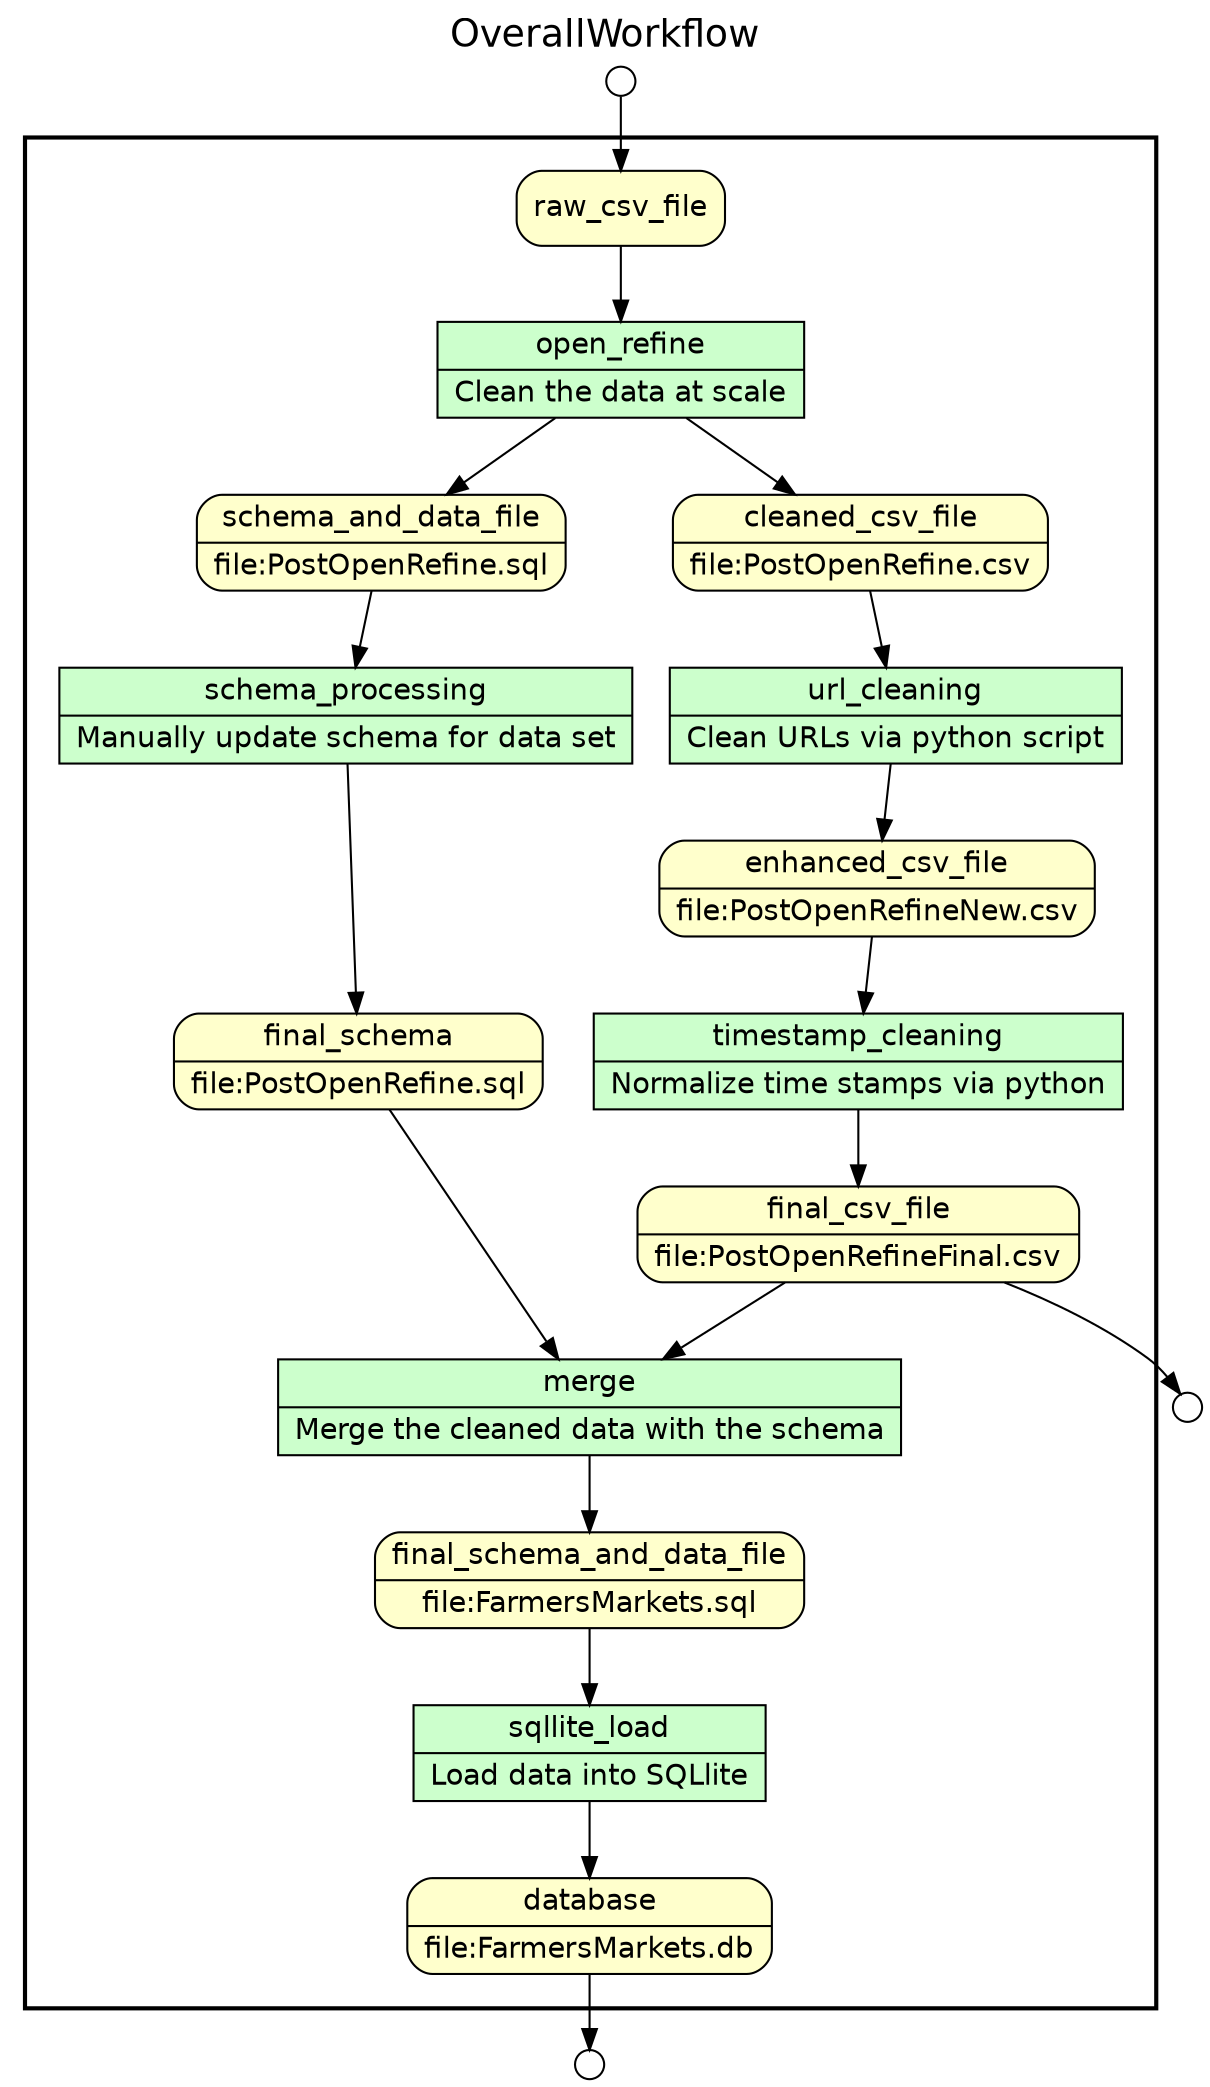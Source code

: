 
/* Start of top-level graph */
digraph Workflow {
rankdir=TB

/* Title for graph */
fontname=Helvetica; fontsize=18; labelloc=t
label=OverallWorkflow

/* Start of double cluster for drawing box around nodes in workflow */
subgraph cluster_workflow_box_outer { label=""; color=black; penwidth=2
subgraph cluster_workflow_box_inner { label=""; penwidth=0

/* Style for nodes representing atomic programs in workflow */
node[shape=box style=filled fillcolor="#CCFFCC" peripheries=1 fontname=Helvetica]

/* Nodes representing atomic programs in workflow */
open_refine [shape=record rankdir=LR label="{<f0> open_refine |<f1> Clean the data at scale}"];
url_cleaning [shape=record rankdir=LR label="{<f0> url_cleaning |<f1> Clean URLs via python script}"];
timestamp_cleaning [shape=record rankdir=LR label="{<f0> timestamp_cleaning |<f1> Normalize time stamps via python}"];
schema_processing [shape=record rankdir=LR label="{<f0> schema_processing |<f1> Manually update schema for data set}"];
merge [shape=record rankdir=LR label="{<f0> merge |<f1> Merge the cleaned data with the schema}"];
sqllite_load [shape=record rankdir=LR label="{<f0> sqllite_load |<f1> Load data into SQLlite}"];

/* Style for nodes representing non-parameter data channels in workflow */
node[shape=box style="rounded,filled" fillcolor="#FFFFCC" peripheries=1 fontname=Helvetica]

/* Nodes for non-parameter data channels in workflow */
final_csv_file [shape=record rankdir=LR label="{<f0> final_csv_file |<f1> file\:PostOpenRefineFinal.csv}"];
database [shape=record rankdir=LR label="{<f0> database |<f1> file\:FarmersMarkets.db}"];
raw_csv_file
cleaned_csv_file [shape=record rankdir=LR label="{<f0> cleaned_csv_file |<f1> file\:PostOpenRefine.csv}"];
enhanced_csv_file [shape=record rankdir=LR label="{<f0> enhanced_csv_file |<f1> file\:PostOpenRefineNew.csv}"];
schema_and_data_file [shape=record rankdir=LR label="{<f0> schema_and_data_file |<f1> file\:PostOpenRefine.sql}"];
final_schema [shape=record rankdir=LR label="{<f0> final_schema |<f1> file\:PostOpenRefine.sql}"];
final_schema_and_data_file [shape=record rankdir=LR label="{<f0> final_schema_and_data_file |<f1> file\:FarmersMarkets.sql}"];

/* Style for nodes representing parameter channels in workflow */
node[shape=box style="rounded,filled" fillcolor="#FCFCFC" peripheries=1 fontname=Helvetica]

/* Nodes representing parameter channels in workflow */

/* Edges representing connections between programs and channels */
open_refine -> cleaned_csv_file
open_refine -> schema_and_data_file
raw_csv_file -> open_refine
url_cleaning -> enhanced_csv_file
cleaned_csv_file -> url_cleaning
timestamp_cleaning -> final_csv_file
enhanced_csv_file -> timestamp_cleaning
schema_processing -> final_schema
schema_and_data_file -> schema_processing
merge -> final_schema_and_data_file
final_schema -> merge
final_csv_file -> merge
sqllite_load -> database
final_schema_and_data_file -> sqllite_load

/* End of double cluster for drawing box around nodes in workflow */
}}

/* Style for nodes representing workflow input ports */
node[shape=circle style="rounded,filled" fillcolor="#FFFFFF" peripheries=1 fontname=Helvetica width=0.2]

/* Nodes representing workflow input ports */
raw_csv_file_input_port [label=""]

/* Style for nodes representing workflow output ports */
node[shape=circle style="rounded,filled" fillcolor="#FFFFFF" peripheries=1 fontname=Helvetica width=0.2]

/* Nodes representing workflow output ports */
final_csv_file_output_port [label=""]
database_output_port [label=""]

/* Edges from input ports to channels */
raw_csv_file_input_port -> raw_csv_file

/* Edges from channels to output ports */
final_csv_file -> final_csv_file_output_port
database -> database_output_port

/* End of top-level graph */
}
